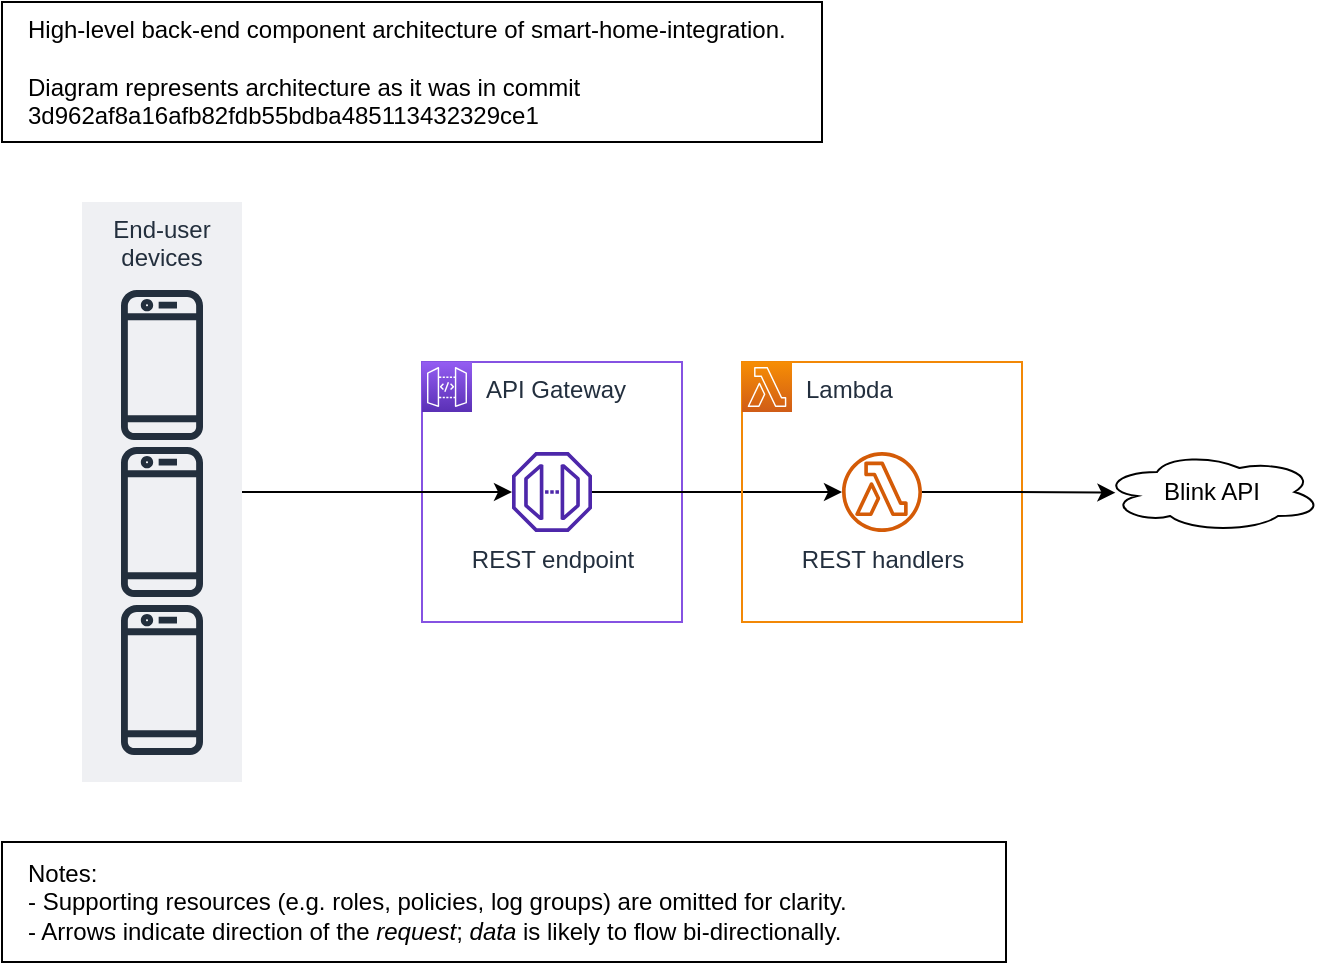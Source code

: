 <mxfile version="21.2.1" type="device">
  <diagram name="Page-1" id="QlAS6P0ZarEfJbWY2PkY">
    <mxGraphModel dx="1304" dy="679" grid="1" gridSize="10" guides="1" tooltips="1" connect="1" arrows="1" fold="1" page="0" pageScale="1" pageWidth="827" pageHeight="1169" math="0" shadow="0">
      <root>
        <mxCell id="0" />
        <mxCell id="1" parent="0" />
        <mxCell id="psEK_-1R5tJC7iqlsom0-31" value="" style="group" vertex="1" connectable="0" parent="1">
          <mxGeometry x="70" y="260" width="80" height="290" as="geometry" />
        </mxCell>
        <mxCell id="psEK_-1R5tJC7iqlsom0-30" value="End-user devices" style="fillColor=#EFF0F3;strokeColor=none;dashed=0;verticalAlign=top;fontStyle=0;fontColor=#232F3D;whiteSpace=wrap;html=1;" vertex="1" parent="psEK_-1R5tJC7iqlsom0-31">
          <mxGeometry width="80" height="290" as="geometry" />
        </mxCell>
        <mxCell id="psEK_-1R5tJC7iqlsom0-21" value="" style="sketch=0;outlineConnect=0;fontColor=#232F3E;gradientColor=none;fillColor=#232F3D;strokeColor=none;dashed=0;verticalLabelPosition=bottom;verticalAlign=top;align=center;html=1;fontSize=12;fontStyle=0;aspect=fixed;pointerEvents=1;shape=mxgraph.aws4.mobile_client;points=[[1,0.25,0,0,0],[1,0.5,0,0,0],[1,0.75,0,0,0]];" vertex="1" parent="psEK_-1R5tJC7iqlsom0-31">
          <mxGeometry x="19.5" y="42.5" width="41" height="78" as="geometry" />
        </mxCell>
        <mxCell id="psEK_-1R5tJC7iqlsom0-22" value="" style="sketch=0;outlineConnect=0;fontColor=#232F3E;gradientColor=none;fillColor=#232F3D;strokeColor=none;dashed=0;verticalLabelPosition=bottom;verticalAlign=top;align=center;html=1;fontSize=12;fontStyle=0;aspect=fixed;pointerEvents=1;shape=mxgraph.aws4.mobile_client;points=[[1,0.25,0,0,0],[1,0.5,0,0,0],[1,0.75,0,0,0]];" vertex="1" parent="psEK_-1R5tJC7iqlsom0-31">
          <mxGeometry x="19.5" y="121" width="41" height="78" as="geometry" />
        </mxCell>
        <mxCell id="psEK_-1R5tJC7iqlsom0-24" value="" style="sketch=0;outlineConnect=0;fontColor=#232F3E;gradientColor=none;fillColor=#232F3D;strokeColor=none;dashed=0;verticalLabelPosition=bottom;verticalAlign=top;align=center;html=1;fontSize=12;fontStyle=0;aspect=fixed;pointerEvents=1;shape=mxgraph.aws4.mobile_client;points=[[1,0.25,0,0,0],[1,0.5,0,0,0],[1,0.75,0,0,0]];" vertex="1" parent="psEK_-1R5tJC7iqlsom0-31">
          <mxGeometry x="19.5" y="200" width="41" height="78" as="geometry" />
        </mxCell>
        <mxCell id="odi_V6lT9OdnU7UhY-RL-20" value="API Gateway" style="points=[[0,0],[0.25,0],[0.5,0],[0.75,0],[1,0],[1,0.25],[1,0.5],[1,0.75],[1,1],[0.75,1],[0.5,1],[0.25,1],[0,1],[0,0.75],[0,0.5],[0,0.25]];outlineConnect=0;gradientColor=none;html=1;whiteSpace=wrap;fontSize=12;fontStyle=0;container=1;pointerEvents=0;collapsible=0;recursiveResize=0;shape=mxgraph.aws4.group;grIcon=mxgraph.aws4.group_aws_cloud_alt;strokeColor=#8552e2;fillColor=none;verticalAlign=top;align=left;spacingLeft=30;fontColor=#232F3E;dashed=0;" parent="1" vertex="1">
          <mxGeometry x="240" y="340" width="130" height="130" as="geometry" />
        </mxCell>
        <mxCell id="odi_V6lT9OdnU7UhY-RL-27" value="REST endpoint" style="sketch=0;outlineConnect=0;fontColor=#232F3E;gradientColor=none;fillColor=#4D27AA;strokeColor=none;dashed=0;verticalLabelPosition=bottom;verticalAlign=top;align=center;html=1;fontSize=12;fontStyle=0;aspect=fixed;pointerEvents=1;shape=mxgraph.aws4.endpoint;" parent="odi_V6lT9OdnU7UhY-RL-20" vertex="1">
          <mxGeometry x="45" y="45" width="40" height="40" as="geometry" />
        </mxCell>
        <mxCell id="odi_V6lT9OdnU7UhY-RL-3" value="" style="sketch=0;points=[[0,0,0],[0.25,0,0],[0.5,0,0],[0.75,0,0],[1,0,0],[0,1,0],[0.25,1,0],[0.5,1,0],[0.75,1,0],[1,1,0],[0,0.25,0],[0,0.5,0],[0,0.75,0],[1,0.25,0],[1,0.5,0],[1,0.75,0]];outlineConnect=0;fontColor=#232F3E;gradientColor=#945DF2;gradientDirection=north;fillColor=#5A30B5;strokeColor=#ffffff;dashed=0;verticalLabelPosition=bottom;verticalAlign=top;align=center;html=1;fontSize=12;fontStyle=0;aspect=fixed;shape=mxgraph.aws4.resourceIcon;resIcon=mxgraph.aws4.api_gateway;" parent="odi_V6lT9OdnU7UhY-RL-20" vertex="1">
          <mxGeometry width="25" height="25" as="geometry" />
        </mxCell>
        <mxCell id="odi_V6lT9OdnU7UhY-RL-31" style="edgeStyle=orthogonalEdgeStyle;rounded=0;orthogonalLoop=1;jettySize=auto;html=1;" parent="1" source="odi_V6lT9OdnU7UhY-RL-27" target="odi_V6lT9OdnU7UhY-RL-25" edge="1">
          <mxGeometry relative="1" as="geometry" />
        </mxCell>
        <mxCell id="glznaEs4rfP4Ca6hVpfA-1" value="High-level back-end component architecture of smart-home-integration.&lt;br&gt;&lt;br&gt;Diagram represents architecture as it was in commit&lt;br style=&quot;border-color: var(--border-color);&quot;&gt;3d962af8a16afb82fdb55bdba485113432329ce1" style="rounded=0;whiteSpace=wrap;html=1;align=left;spacing=3;spacingLeft=10;spacingBottom=10;spacingRight=10;spacingTop=10;" parent="1" vertex="1">
          <mxGeometry x="30" y="160" width="410" height="70" as="geometry" />
        </mxCell>
        <mxCell id="glznaEs4rfP4Ca6hVpfA-4" value="Notes:&lt;br&gt;- Supporting resources (e.g. roles, policies, log groups) are omitted for clarity.&lt;br&gt;- Arrows indicate direction of the &lt;i&gt;request&lt;/i&gt;; &lt;i&gt;data&lt;/i&gt; is likely to flow bi-directionally." style="rounded=0;whiteSpace=wrap;html=1;align=left;spacing=3;spacingLeft=10;spacingBottom=10;spacingRight=10;spacingTop=10;" parent="1" vertex="1">
          <mxGeometry x="30" y="580" width="502" height="60" as="geometry" />
        </mxCell>
        <mxCell id="odi_V6lT9OdnU7UhY-RL-21" value="Lambda" style="points=[[0,0],[0.25,0],[0.5,0],[0.75,0],[1,0],[1,0.25],[1,0.5],[1,0.75],[1,1],[0.75,1],[0.5,1],[0.25,1],[0,1],[0,0.75],[0,0.5],[0,0.25]];outlineConnect=0;gradientColor=none;html=1;whiteSpace=wrap;fontSize=12;fontStyle=0;container=0;pointerEvents=0;collapsible=0;recursiveResize=0;shape=mxgraph.aws4.group;grIcon=mxgraph.aws4.group_aws_cloud_alt;strokeColor=#f28806;fillColor=none;verticalAlign=top;align=left;spacingLeft=30;fontColor=#232F3E;dashed=0;" parent="1" vertex="1">
          <mxGeometry x="400" y="340" width="140" height="130" as="geometry" />
        </mxCell>
        <mxCell id="psEK_-1R5tJC7iqlsom0-37" value="" style="sketch=0;points=[[0,0,0],[0.25,0,0],[0.5,0,0],[0.75,0,0],[1,0,0],[0,1,0],[0.25,1,0],[0.5,1,0],[0.75,1,0],[1,1,0],[0,0.25,0],[0,0.5,0],[0,0.75,0],[1,0.25,0],[1,0.5,0],[1,0.75,0]];outlineConnect=0;fontColor=#232F3E;gradientColor=#F78E04;gradientDirection=north;fillColor=#D05C17;strokeColor=#ffffff;dashed=0;verticalLabelPosition=bottom;verticalAlign=top;align=center;html=1;fontSize=12;fontStyle=0;aspect=fixed;shape=mxgraph.aws4.resourceIcon;resIcon=mxgraph.aws4.lambda;" vertex="1" parent="1">
          <mxGeometry x="400" y="340" width="25" height="25" as="geometry" />
        </mxCell>
        <mxCell id="psEK_-1R5tJC7iqlsom0-49" style="edgeStyle=orthogonalEdgeStyle;rounded=0;orthogonalLoop=1;jettySize=auto;html=1;entryX=0.061;entryY=0.508;entryDx=0;entryDy=0;entryPerimeter=0;" edge="1" parent="1" source="odi_V6lT9OdnU7UhY-RL-25" target="psEK_-1R5tJC7iqlsom0-48">
          <mxGeometry relative="1" as="geometry" />
        </mxCell>
        <mxCell id="odi_V6lT9OdnU7UhY-RL-25" value="&lt;span style=&quot;color: rgb(35, 47, 62); font-family: Helvetica; font-size: 12px; font-style: normal; font-variant-ligatures: normal; font-variant-caps: normal; font-weight: 400; letter-spacing: normal; orphans: 2; text-align: center; text-indent: 0px; text-transform: none; widows: 2; word-spacing: 0px; -webkit-text-stroke-width: 0px; background-color: rgb(255, 255, 255); text-decoration-thickness: initial; text-decoration-style: initial; text-decoration-color: initial; float: none; display: inline !important;&quot;&gt;REST handlers&lt;/span&gt;" style="sketch=0;outlineConnect=0;fontColor=#232F3E;gradientColor=none;fillColor=#D45B07;strokeColor=none;dashed=0;verticalLabelPosition=bottom;verticalAlign=top;align=center;html=1;fontSize=12;fontStyle=0;aspect=fixed;pointerEvents=1;shape=mxgraph.aws4.lambda_function;" parent="1" vertex="1">
          <mxGeometry x="450" y="385.004" width="40" height="40" as="geometry" />
        </mxCell>
        <mxCell id="psEK_-1R5tJC7iqlsom0-48" value="Blink API" style="ellipse;shape=cloud;whiteSpace=wrap;html=1;" vertex="1" parent="1">
          <mxGeometry x="580" y="385" width="110" height="40" as="geometry" />
        </mxCell>
        <mxCell id="psEK_-1R5tJC7iqlsom0-50" style="edgeStyle=orthogonalEdgeStyle;rounded=0;orthogonalLoop=1;jettySize=auto;html=1;" edge="1" parent="1" source="psEK_-1R5tJC7iqlsom0-30" target="odi_V6lT9OdnU7UhY-RL-27">
          <mxGeometry relative="1" as="geometry" />
        </mxCell>
      </root>
    </mxGraphModel>
  </diagram>
</mxfile>
